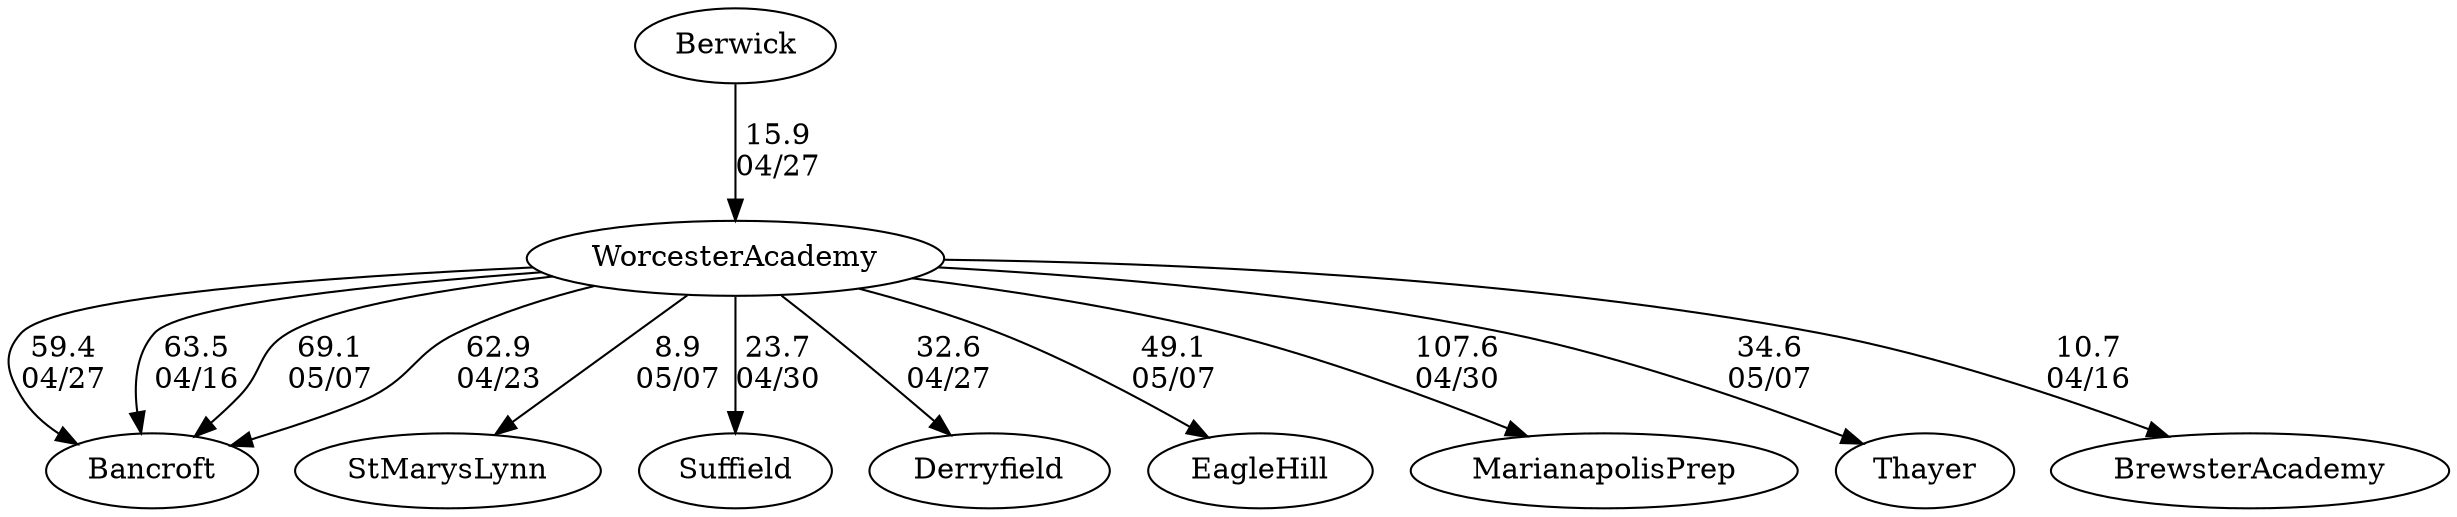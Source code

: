 digraph boys1foursWorcesterAcademy {Bancroft [URL="boys1foursWorcesterAcademyBancroft.html"];StMarysLynn [URL="boys1foursWorcesterAcademyStMarysLynn.html"];Suffield [URL="boys1foursWorcesterAcademySuffield.html"];Derryfield [URL="boys1foursWorcesterAcademyDerryfield.html"];Berwick [URL="boys1foursWorcesterAcademyBerwick.html"];WorcesterAcademy [URL="boys1foursWorcesterAcademyWorcesterAcademy.html"];EagleHill [URL="boys1foursWorcesterAcademyEagleHill.html"];MarianapolisPrep [URL="boys1foursWorcesterAcademyMarianapolisPrep.html"];Thayer [URL="boys1foursWorcesterAcademyThayer.html"];BrewsterAcademy [URL="boys1foursWorcesterAcademyBrewsterAcademy.html"];Berwick -> WorcesterAcademy[label="15.9
04/27", weight="85", tooltip="NEIRA Boys Fours, Worcester Academy vs. Berwick Academy, Derryfield, Bancroft			
Distance: 1500 meters Conditions: Strong cross/tailwind throughout races.
None", URL="https://www.row2k.com/results/resultspage.cfm?UID=1808367AD98242D8BD57C6BB7F9BC019&cat=1", random="random"]; 
WorcesterAcademy -> Derryfield[label="32.6
04/27", weight="68", tooltip="NEIRA Boys Fours, Worcester Academy vs. Berwick Academy, Derryfield, Bancroft			
Distance: 1500 meters Conditions: Strong cross/tailwind throughout races.
None", URL="https://www.row2k.com/results/resultspage.cfm?UID=1808367AD98242D8BD57C6BB7F9BC019&cat=1", random="random"]; 
WorcesterAcademy -> Bancroft[label="59.4
04/27", weight="41", tooltip="NEIRA Boys Fours, Worcester Academy vs. Berwick Academy, Derryfield, Bancroft			
Distance: 1500 meters Conditions: Strong cross/tailwind throughout races.
None", URL="https://www.row2k.com/results/resultspage.cfm?UID=1808367AD98242D8BD57C6BB7F9BC019&cat=1", random="random"]; 
WorcesterAcademy -> BrewsterAcademy[label="10.7
04/16", weight="90", tooltip="NEIRA Boys & Girls Fours,'Worcester Academy' and 'Brewster Academy'			
Distance: 1500m Conditions: Windy conditions. Stayed pretty much the same throughout all races. Slight crosswind coming across from the Worcester side to the Shrewsbury side of the lake. Comments: The results for the Boys Sixth Boat are for Mixed Novice 8+'s that both Worcester Academy and Brewster Academy raced.
None", URL="https://www.row2k.com/results/resultspage.cfm?UID=89B923A079203B9788590BB072E28088&cat=5", random="random"]; 
WorcesterAcademy -> Bancroft[label="63.5
04/16", weight="37", tooltip="NEIRA Boys & Girls Fours,'Worcester Academy' and 'Brewster Academy'			
Distance: 1500m Conditions: Windy conditions. Stayed pretty much the same throughout all races. Slight crosswind coming across from the Worcester side to the Shrewsbury side of the lake. Comments: The results for the Boys Sixth Boat are for Mixed Novice 8+'s that both Worcester Academy and Brewster Academy raced.
None", URL="https://www.row2k.com/results/resultspage.cfm?UID=89B923A079203B9788590BB072E28088&cat=5", random="random"]; 
WorcesterAcademy -> StMarysLynn[label="8.9
05/07", weight="92", tooltip="NEIRA Boys & Girls Fours,Bancroft School, St. Mary's Lynn, Eagle Hill School, Worcester Academy, Thayer Academy, St. Mark's			
Distance: 1500m Conditions: Slight head/cross wind throughout the races.
None", URL="https://www.row2k.com/results/resultspage.cfm?UID=D9F3FD47837D8C36A90E1613F9F35A67&cat=5", random="random"]; 
WorcesterAcademy -> Thayer[label="34.6
05/07", weight="66", tooltip="NEIRA Boys & Girls Fours,Bancroft School, St. Mary's Lynn, Eagle Hill School, Worcester Academy, Thayer Academy, St. Mark's			
Distance: 1500m Conditions: Slight head/cross wind throughout the races.
None", URL="https://www.row2k.com/results/resultspage.cfm?UID=D9F3FD47837D8C36A90E1613F9F35A67&cat=5", random="random"]; 
WorcesterAcademy -> EagleHill[label="49.1
05/07", weight="51", tooltip="NEIRA Boys & Girls Fours,Bancroft School, St. Mary's Lynn, Eagle Hill School, Worcester Academy, Thayer Academy, St. Mark's			
Distance: 1500m Conditions: Slight head/cross wind throughout the races.
None", URL="https://www.row2k.com/results/resultspage.cfm?UID=D9F3FD47837D8C36A90E1613F9F35A67&cat=5", random="random"]; 
WorcesterAcademy -> Bancroft[label="69.1
05/07", weight="31", tooltip="NEIRA Boys & Girls Fours,Bancroft School, St. Mary's Lynn, Eagle Hill School, Worcester Academy, Thayer Academy, St. Mark's			
Distance: 1500m Conditions: Slight head/cross wind throughout the races.
None", URL="https://www.row2k.com/results/resultspage.cfm?UID=D9F3FD47837D8C36A90E1613F9F35A67&cat=5", random="random"]; 
WorcesterAcademy -> Bancroft[label="62.9
04/23", weight="38", tooltip="NEIRA Boys & Girls Fours,St. Mark's and Worcester Academy			
Distance: 1500m Conditions: Nice weather; slight wind coming across from the Worcester side to the Shrewsbury side of the lake Comments: The results under the Boys Sixth Boat are for Mixed Novice 8+'s that both Worcester Academy and Bancroft raced.
None", URL="https://www.row2k.com/results/resultspage.cfm?UID=6D37204313ADD015CB0882600479249C&cat=5", random="random"]; 
WorcesterAcademy -> Suffield[label="23.7
04/30", weight="77", tooltip="NEIRA Boys , Worcester Academy vs. Suffield Academy, Marianapolis Prep			
Distance: 1500 Conditions: Moderate Crossing tailwind and some chop. Comments: Great day of racing. Thank you to Marianapolis and Suffield! The coxswains and crews did a great job staying on schedule during a busy racing day.
None", URL="https://www.row2k.com/results/resultspage.cfm?UID=7E1D2CF89CCC96BDC0B810EABF272B1D&cat=1", random="random"]; 
WorcesterAcademy -> MarianapolisPrep[label="107.6
04/30", weight="-7", tooltip="NEIRA Boys , Worcester Academy vs. Suffield Academy, Marianapolis Prep			
Distance: 1500 Conditions: Moderate Crossing tailwind and some chop. Comments: Great day of racing. Thank you to Marianapolis and Suffield! The coxswains and crews did a great job staying on schedule during a busy racing day.
None", URL="https://www.row2k.com/results/resultspage.cfm?UID=7E1D2CF89CCC96BDC0B810EABF272B1D&cat=1", random="random"]}